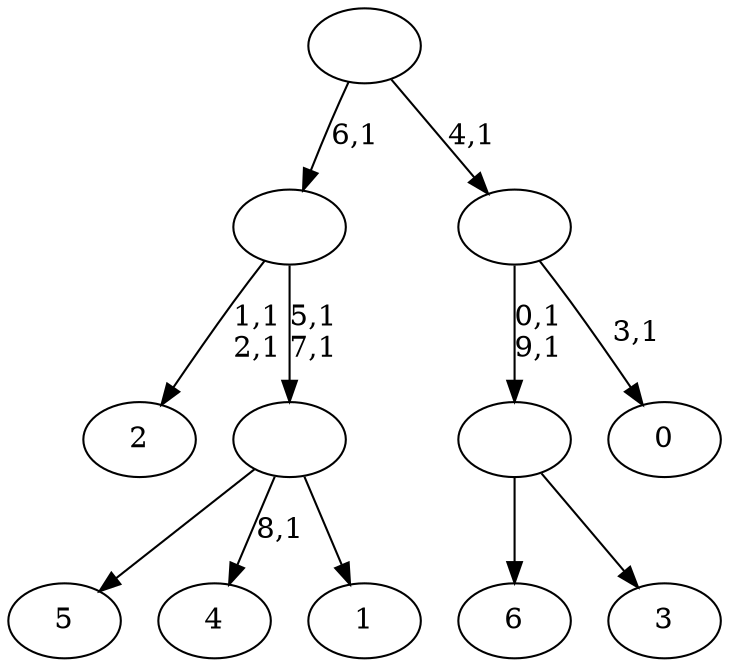digraph T {
	17 [label="6"]
	16 [label="5"]
	15 [label="4"]
	13 [label="3"]
	12 [label=""]
	10 [label="2"]
	7 [label="1"]
	6 [label=""]
	4 [label=""]
	3 [label="0"]
	1 [label=""]
	0 [label=""]
	12 -> 17 [label=""]
	12 -> 13 [label=""]
	6 -> 15 [label="8,1"]
	6 -> 16 [label=""]
	6 -> 7 [label=""]
	4 -> 6 [label="5,1\n7,1"]
	4 -> 10 [label="1,1\n2,1"]
	1 -> 3 [label="3,1"]
	1 -> 12 [label="0,1\n9,1"]
	0 -> 4 [label="6,1"]
	0 -> 1 [label="4,1"]
}

